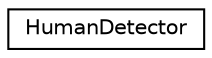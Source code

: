 digraph "Graphical Class Hierarchy"
{
  edge [fontname="Helvetica",fontsize="10",labelfontname="Helvetica",labelfontsize="10"];
  node [fontname="Helvetica",fontsize="10",shape=record];
  rankdir="LR";
  Node0 [label="HumanDetector",height=0.2,width=0.4,color="black", fillcolor="white", style="filled",URL="$class_human_detector.html"];
}
